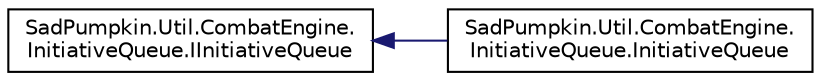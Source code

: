 digraph "Graphical Class Hierarchy"
{
 // LATEX_PDF_SIZE
  edge [fontname="Helvetica",fontsize="10",labelfontname="Helvetica",labelfontsize="10"];
  node [fontname="Helvetica",fontsize="10",shape=record];
  rankdir="LR";
  Node0 [label="SadPumpkin.Util.CombatEngine.\lInitiativeQueue.IInitiativeQueue",height=0.2,width=0.4,color="black", fillcolor="white", style="filled",URL="$interface_sad_pumpkin_1_1_util_1_1_combat_engine_1_1_initiative_queue_1_1_i_initiative_queue.html",tooltip="Interface defining an ordered collection of Actors based on their relative initiative values."];
  Node0 -> Node1 [dir="back",color="midnightblue",fontsize="10",style="solid",fontname="Helvetica"];
  Node1 [label="SadPumpkin.Util.CombatEngine.\lInitiativeQueue.InitiativeQueue",height=0.2,width=0.4,color="black", fillcolor="white", style="filled",URL="$class_sad_pumpkin_1_1_util_1_1_combat_engine_1_1_initiative_queue_1_1_initiative_queue.html",tooltip="Implementation of an initiative queue."];
}
